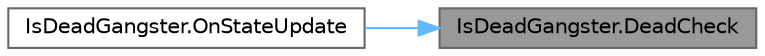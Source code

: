 digraph "IsDeadGangster.DeadCheck"
{
 // LATEX_PDF_SIZE
  bgcolor="transparent";
  edge [fontname=Helvetica,fontsize=10,labelfontname=Helvetica,labelfontsize=10];
  node [fontname=Helvetica,fontsize=10,shape=box,height=0.2,width=0.4];
  rankdir="RL";
  Node1 [id="Node000001",label="IsDeadGangster.DeadCheck",height=0.2,width=0.4,color="gray40", fillcolor="grey60", style="filled", fontcolor="black",tooltip="死亡状態か確認 Updateで回す"];
  Node1 -> Node2 [id="edge1_Node000001_Node000002",dir="back",color="steelblue1",style="solid",tooltip=" "];
  Node2 [id="Node000002",label="IsDeadGangster.OnStateUpdate",height=0.2,width=0.4,color="grey40", fillcolor="white", style="filled",URL="$class_is_dead_gangster.html#a3ce24698115cb282a97cf51894576ec3",tooltip=" "];
}
